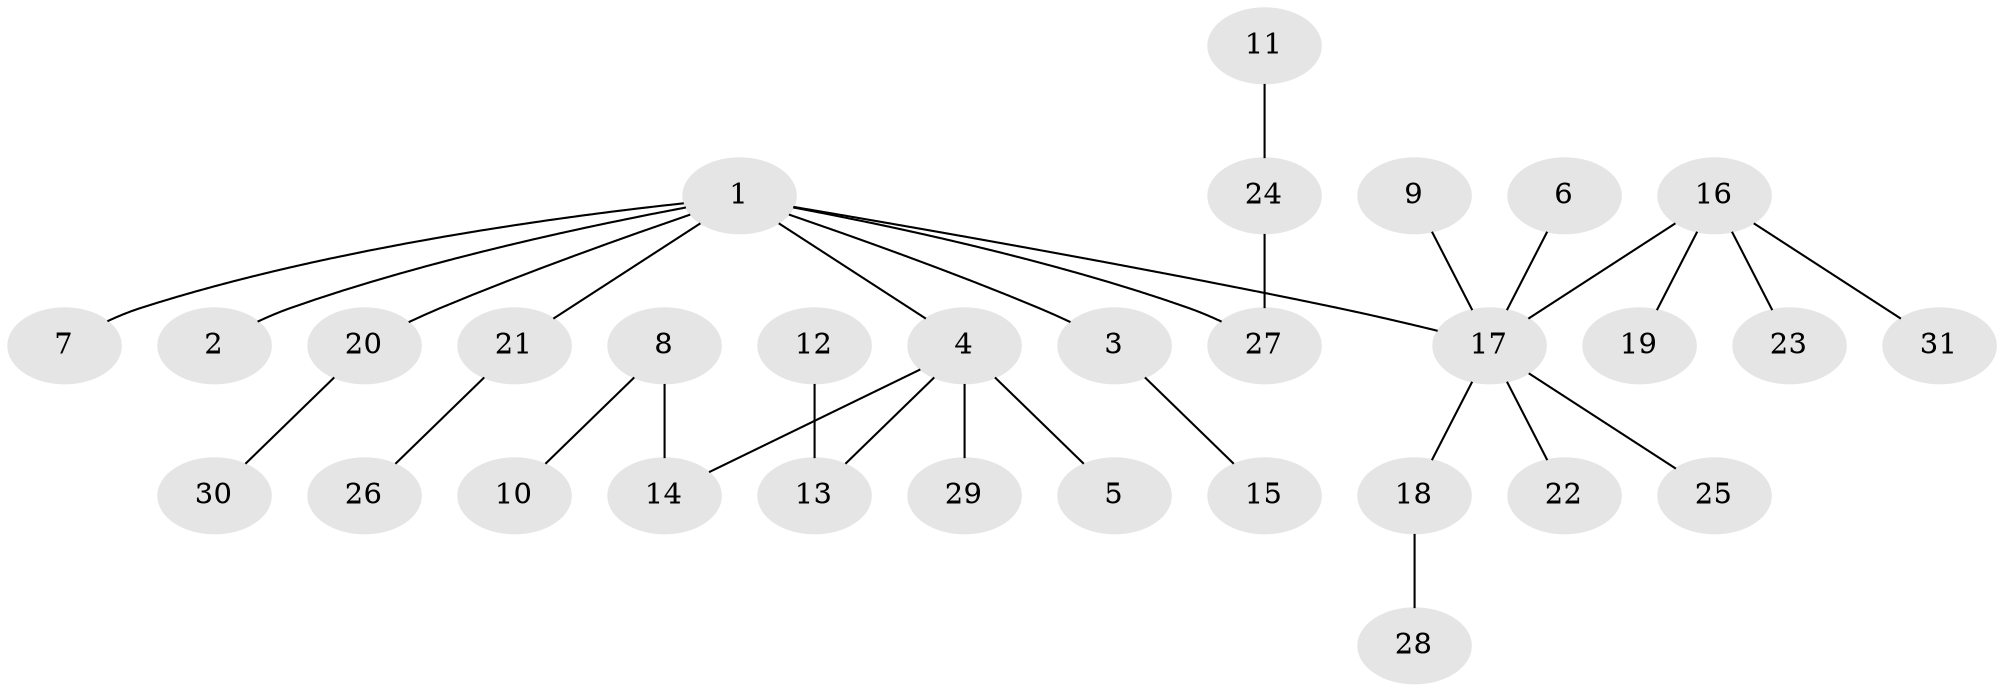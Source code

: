 // original degree distribution, {6: 0.04918032786885246, 4: 0.01639344262295082, 2: 0.2459016393442623, 3: 0.21311475409836064, 1: 0.47540983606557374}
// Generated by graph-tools (version 1.1) at 2025/26/03/09/25 03:26:23]
// undirected, 31 vertices, 30 edges
graph export_dot {
graph [start="1"]
  node [color=gray90,style=filled];
  1;
  2;
  3;
  4;
  5;
  6;
  7;
  8;
  9;
  10;
  11;
  12;
  13;
  14;
  15;
  16;
  17;
  18;
  19;
  20;
  21;
  22;
  23;
  24;
  25;
  26;
  27;
  28;
  29;
  30;
  31;
  1 -- 2 [weight=1.0];
  1 -- 3 [weight=1.0];
  1 -- 4 [weight=1.0];
  1 -- 7 [weight=1.0];
  1 -- 17 [weight=1.0];
  1 -- 20 [weight=1.0];
  1 -- 21 [weight=1.0];
  1 -- 27 [weight=1.0];
  3 -- 15 [weight=1.0];
  4 -- 5 [weight=1.0];
  4 -- 13 [weight=1.0];
  4 -- 14 [weight=1.0];
  4 -- 29 [weight=1.0];
  6 -- 17 [weight=1.0];
  8 -- 10 [weight=1.0];
  8 -- 14 [weight=1.0];
  9 -- 17 [weight=1.0];
  11 -- 24 [weight=1.0];
  12 -- 13 [weight=1.0];
  16 -- 17 [weight=1.0];
  16 -- 19 [weight=1.0];
  16 -- 23 [weight=1.0];
  16 -- 31 [weight=1.0];
  17 -- 18 [weight=1.0];
  17 -- 22 [weight=1.0];
  17 -- 25 [weight=1.0];
  18 -- 28 [weight=1.0];
  20 -- 30 [weight=1.0];
  21 -- 26 [weight=1.0];
  24 -- 27 [weight=1.0];
}
